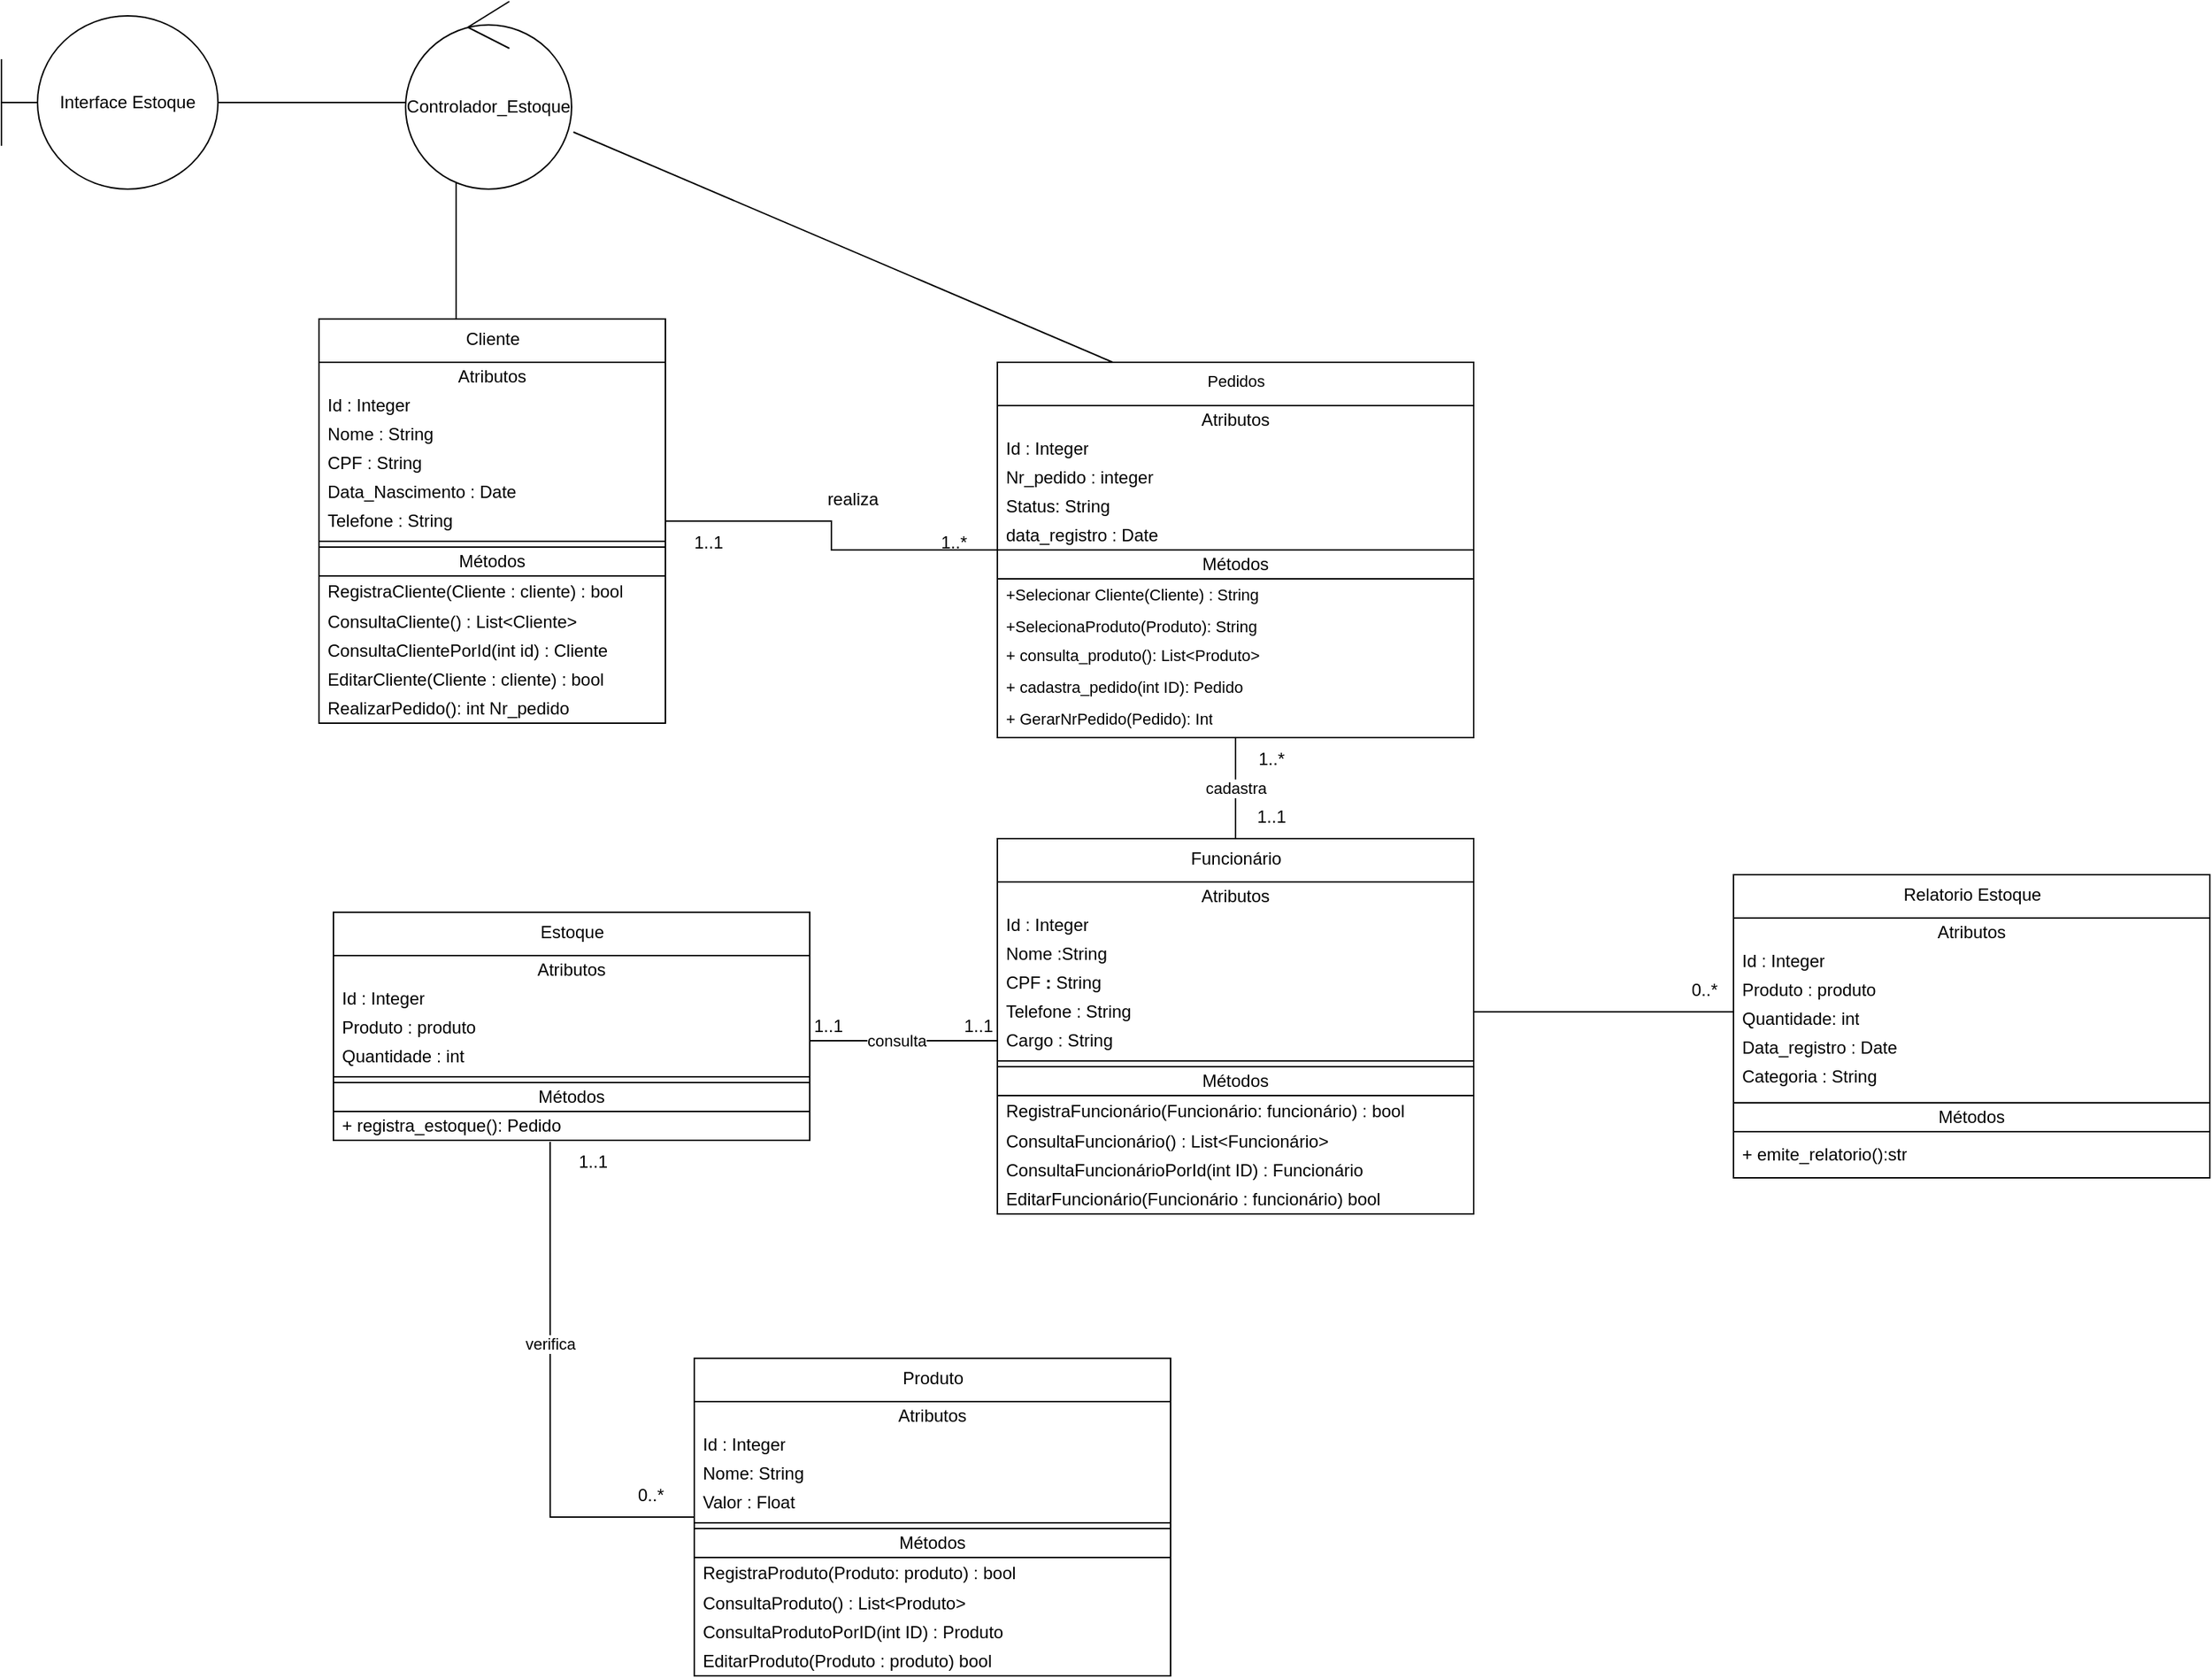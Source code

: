 <mxfile version="18.1.1" type="device"><diagram id="Cx4AztGt67KTtShkw5KA" name="Page-1"><mxGraphModel dx="4280" dy="1910" grid="1" gridSize="10" guides="1" tooltips="1" connect="1" arrows="1" fold="1" page="1" pageScale="1" pageWidth="827" pageHeight="1169" math="0" shadow="0"><root><mxCell id="0"/><mxCell id="1" parent="0"/><mxCell id="O37lfGcGA3Qx_IPbnRhA-3" style="edgeStyle=orthogonalEdgeStyle;rounded=0;orthogonalLoop=1;jettySize=auto;html=1;endArrow=none;endFill=0;" edge="1" parent="1" source="dHC5TxJik9N568IBiqkN-1" target="O37lfGcGA3Qx_IPbnRhA-2"><mxGeometry relative="1" as="geometry"><Array as="points"><mxPoint x="-185" y="280"/><mxPoint x="-185" y="280"/></Array></mxGeometry></mxCell><mxCell id="dHC5TxJik9N568IBiqkN-1" value="Cliente" style="swimlane;fontStyle=0;align=center;verticalAlign=top;childLayout=stackLayout;horizontal=1;startSize=30;horizontalStack=0;resizeParent=1;resizeParentMax=0;resizeLast=0;collapsible=0;marginBottom=0;html=1;" parent="1" vertex="1"><mxGeometry x="-280" y="320" width="240" height="280" as="geometry"/></mxCell><mxCell id="dHC5TxJik9N568IBiqkN-2" value="Atributos" style="text;html=1;strokeColor=none;fillColor=none;align=center;verticalAlign=middle;spacingLeft=4;spacingRight=4;overflow=hidden;rotatable=0;points=[[0,0.5],[1,0.5]];portConstraint=eastwest;" parent="dHC5TxJik9N568IBiqkN-1" vertex="1"><mxGeometry y="30" width="240" height="20" as="geometry"/></mxCell><mxCell id="dHC5TxJik9N568IBiqkN-14" value="Id : Integer" style="text;html=1;strokeColor=none;fillColor=none;align=left;verticalAlign=middle;spacingLeft=4;spacingRight=4;overflow=hidden;rotatable=0;points=[[0,0.5],[1,0.5]];portConstraint=eastwest;" parent="dHC5TxJik9N568IBiqkN-1" vertex="1"><mxGeometry y="50" width="240" height="20" as="geometry"/></mxCell><mxCell id="dHC5TxJik9N568IBiqkN-3" value="Nome : String" style="text;html=1;strokeColor=none;fillColor=none;align=left;verticalAlign=middle;spacingLeft=4;spacingRight=4;overflow=hidden;rotatable=0;points=[[0,0.5],[1,0.5]];portConstraint=eastwest;" parent="dHC5TxJik9N568IBiqkN-1" vertex="1"><mxGeometry y="70" width="240" height="20" as="geometry"/></mxCell><mxCell id="dHC5TxJik9N568IBiqkN-11" value="CPF :&amp;nbsp;String" style="text;html=1;strokeColor=none;fillColor=none;align=left;verticalAlign=middle;spacingLeft=4;spacingRight=4;overflow=hidden;rotatable=0;points=[[0,0.5],[1,0.5]];portConstraint=eastwest;" parent="dHC5TxJik9N568IBiqkN-1" vertex="1"><mxGeometry y="90" width="240" height="20" as="geometry"/></mxCell><mxCell id="dHC5TxJik9N568IBiqkN-12" value="Data_Nascimento :&amp;nbsp;Date" style="text;html=1;strokeColor=none;fillColor=none;align=left;verticalAlign=middle;spacingLeft=4;spacingRight=4;overflow=hidden;rotatable=0;points=[[0,0.5],[1,0.5]];portConstraint=eastwest;" parent="dHC5TxJik9N568IBiqkN-1" vertex="1"><mxGeometry y="110" width="240" height="20" as="geometry"/></mxCell><mxCell id="dHC5TxJik9N568IBiqkN-16" value="Telefone :&amp;nbsp;String" style="text;html=1;strokeColor=none;fillColor=none;align=left;verticalAlign=middle;spacingLeft=4;spacingRight=4;overflow=hidden;rotatable=0;points=[[0,0.5],[1,0.5]];portConstraint=eastwest;" parent="dHC5TxJik9N568IBiqkN-1" vertex="1"><mxGeometry y="130" width="240" height="20" as="geometry"/></mxCell><mxCell id="dHC5TxJik9N568IBiqkN-6" value="" style="line;strokeWidth=1;fillColor=none;align=left;verticalAlign=middle;spacingTop=-1;spacingLeft=3;spacingRight=3;rotatable=0;labelPosition=right;points=[];portConstraint=eastwest;" parent="dHC5TxJik9N568IBiqkN-1" vertex="1"><mxGeometry y="150" width="240" height="8" as="geometry"/></mxCell><mxCell id="dHC5TxJik9N568IBiqkN-7" value="Métodos" style="text;html=1;strokeColor=default;fillColor=none;align=center;verticalAlign=middle;spacingLeft=4;spacingRight=4;overflow=hidden;rotatable=0;points=[[0,0.5],[1,0.5]];portConstraint=eastwest;" parent="dHC5TxJik9N568IBiqkN-1" vertex="1"><mxGeometry y="158" width="240" height="20" as="geometry"/></mxCell><mxCell id="dHC5TxJik9N568IBiqkN-8" value="RegistraCliente(Cliente : cliente) : bool" style="text;html=1;strokeColor=none;fillColor=none;align=left;verticalAlign=middle;spacingLeft=4;spacingRight=4;overflow=hidden;rotatable=0;points=[[0,0.5],[1,0.5]];portConstraint=eastwest;" parent="dHC5TxJik9N568IBiqkN-1" vertex="1"><mxGeometry y="178" width="240" height="22" as="geometry"/></mxCell><mxCell id="dHC5TxJik9N568IBiqkN-15" value="ConsultaCliente() : List&amp;lt;Cliente&amp;gt;" style="text;html=1;strokeColor=none;fillColor=none;align=left;verticalAlign=middle;spacingLeft=4;spacingRight=4;overflow=hidden;rotatable=0;points=[[0,0.5],[1,0.5]];portConstraint=eastwest;" parent="dHC5TxJik9N568IBiqkN-1" vertex="1"><mxGeometry y="200" width="240" height="20" as="geometry"/></mxCell><mxCell id="dHC5TxJik9N568IBiqkN-17" value="ConsultaClientePorId(int id) : Cliente" style="text;html=1;strokeColor=none;fillColor=none;align=left;verticalAlign=middle;spacingLeft=4;spacingRight=4;overflow=hidden;rotatable=0;points=[[0,0.5],[1,0.5]];portConstraint=eastwest;" parent="dHC5TxJik9N568IBiqkN-1" vertex="1"><mxGeometry y="220" width="240" height="20" as="geometry"/></mxCell><mxCell id="dHC5TxJik9N568IBiqkN-57" value="EditarCliente(Cliente : cliente) : bool&amp;nbsp;" style="text;html=1;strokeColor=none;fillColor=none;align=left;verticalAlign=middle;spacingLeft=4;spacingRight=4;overflow=hidden;rotatable=0;points=[[0,0.5],[1,0.5]];portConstraint=eastwest;" parent="dHC5TxJik9N568IBiqkN-1" vertex="1"><mxGeometry y="240" width="240" height="20" as="geometry"/></mxCell><mxCell id="dHC5TxJik9N568IBiqkN-87" value="RealizarPedido(): int Nr_pedido" style="text;html=1;strokeColor=none;fillColor=none;align=left;verticalAlign=middle;spacingLeft=4;spacingRight=4;overflow=hidden;rotatable=0;points=[[0,0.5],[1,0.5]];portConstraint=eastwest;" parent="dHC5TxJik9N568IBiqkN-1" vertex="1"><mxGeometry y="260" width="240" height="20" as="geometry"/></mxCell><mxCell id="dHC5TxJik9N568IBiqkN-44" value="Funcionário" style="swimlane;fontStyle=0;align=center;verticalAlign=top;childLayout=stackLayout;horizontal=1;startSize=30;horizontalStack=0;resizeParent=1;resizeParentMax=0;resizeLast=0;collapsible=0;marginBottom=0;html=1;" parent="1" vertex="1"><mxGeometry x="190" y="680" width="330" height="260" as="geometry"/></mxCell><mxCell id="dHC5TxJik9N568IBiqkN-58" value="Atributos" style="text;html=1;strokeColor=none;fillColor=none;align=center;verticalAlign=middle;spacingLeft=4;spacingRight=4;overflow=hidden;rotatable=0;points=[[0,0.5],[1,0.5]];portConstraint=eastwest;" parent="dHC5TxJik9N568IBiqkN-44" vertex="1"><mxGeometry y="30" width="330" height="20" as="geometry"/></mxCell><mxCell id="dHC5TxJik9N568IBiqkN-46" value="Id : Integer" style="text;html=1;strokeColor=none;fillColor=none;align=left;verticalAlign=middle;spacingLeft=4;spacingRight=4;overflow=hidden;rotatable=0;points=[[0,0.5],[1,0.5]];portConstraint=eastwest;" parent="dHC5TxJik9N568IBiqkN-44" vertex="1"><mxGeometry y="50" width="330" height="20" as="geometry"/></mxCell><mxCell id="dHC5TxJik9N568IBiqkN-47" value="Nome :String" style="text;html=1;strokeColor=none;fillColor=none;align=left;verticalAlign=middle;spacingLeft=4;spacingRight=4;overflow=hidden;rotatable=0;points=[[0,0.5],[1,0.5]];portConstraint=eastwest;" parent="dHC5TxJik9N568IBiqkN-44" vertex="1"><mxGeometry y="70" width="330" height="20" as="geometry"/></mxCell><mxCell id="dHC5TxJik9N568IBiqkN-48" value="CPF &lt;b&gt;: &lt;/b&gt;String" style="text;html=1;strokeColor=none;fillColor=none;align=left;verticalAlign=middle;spacingLeft=4;spacingRight=4;overflow=hidden;rotatable=0;points=[[0,0.5],[1,0.5]];portConstraint=eastwest;" parent="dHC5TxJik9N568IBiqkN-44" vertex="1"><mxGeometry y="90" width="330" height="20" as="geometry"/></mxCell><mxCell id="dHC5TxJik9N568IBiqkN-49" value="Telefone : String" style="text;html=1;strokeColor=none;fillColor=none;align=left;verticalAlign=middle;spacingLeft=4;spacingRight=4;overflow=hidden;rotatable=0;points=[[0,0.5],[1,0.5]];portConstraint=eastwest;" parent="dHC5TxJik9N568IBiqkN-44" vertex="1"><mxGeometry y="110" width="330" height="20" as="geometry"/></mxCell><mxCell id="dHC5TxJik9N568IBiqkN-50" value="Cargo : String" style="text;html=1;strokeColor=none;fillColor=none;align=left;verticalAlign=middle;spacingLeft=4;spacingRight=4;overflow=hidden;rotatable=0;points=[[0,0.5],[1,0.5]];portConstraint=eastwest;" parent="dHC5TxJik9N568IBiqkN-44" vertex="1"><mxGeometry y="130" width="330" height="20" as="geometry"/></mxCell><mxCell id="dHC5TxJik9N568IBiqkN-51" value="" style="line;strokeWidth=1;fillColor=none;align=left;verticalAlign=middle;spacingTop=-1;spacingLeft=3;spacingRight=3;rotatable=0;labelPosition=right;points=[];portConstraint=eastwest;" parent="dHC5TxJik9N568IBiqkN-44" vertex="1"><mxGeometry y="150" width="330" height="8" as="geometry"/></mxCell><mxCell id="dHC5TxJik9N568IBiqkN-59" value="Métodos" style="text;html=1;strokeColor=default;fillColor=none;align=center;verticalAlign=middle;spacingLeft=4;spacingRight=4;overflow=hidden;rotatable=0;points=[[0,0.5],[1,0.5]];portConstraint=eastwest;" parent="dHC5TxJik9N568IBiqkN-44" vertex="1"><mxGeometry y="158" width="330" height="20" as="geometry"/></mxCell><mxCell id="dHC5TxJik9N568IBiqkN-53" value="RegistraFuncionário(Funcionário: funcionário) : bool" style="text;html=1;strokeColor=none;fillColor=none;align=left;verticalAlign=middle;spacingLeft=4;spacingRight=4;overflow=hidden;rotatable=0;points=[[0,0.5],[1,0.5]];portConstraint=eastwest;" parent="dHC5TxJik9N568IBiqkN-44" vertex="1"><mxGeometry y="178" width="330" height="22" as="geometry"/></mxCell><mxCell id="dHC5TxJik9N568IBiqkN-54" value="ConsultaFuncionário() : List&amp;lt;Funcionário&amp;gt;" style="text;html=1;strokeColor=none;fillColor=none;align=left;verticalAlign=middle;spacingLeft=4;spacingRight=4;overflow=hidden;rotatable=0;points=[[0,0.5],[1,0.5]];portConstraint=eastwest;" parent="dHC5TxJik9N568IBiqkN-44" vertex="1"><mxGeometry y="200" width="330" height="20" as="geometry"/></mxCell><mxCell id="dHC5TxJik9N568IBiqkN-60" value="ConsultaFuncionárioPorId(int ID) : Funcionário" style="text;html=1;strokeColor=none;fillColor=none;align=left;verticalAlign=middle;spacingLeft=4;spacingRight=4;overflow=hidden;rotatable=0;points=[[0,0.5],[1,0.5]];portConstraint=eastwest;" parent="dHC5TxJik9N568IBiqkN-44" vertex="1"><mxGeometry y="220" width="330" height="20" as="geometry"/></mxCell><mxCell id="dHC5TxJik9N568IBiqkN-55" value="EditarFuncionário(Funcionário&amp;nbsp;: funcionário) bool" style="text;html=1;strokeColor=none;fillColor=none;align=left;verticalAlign=middle;spacingLeft=4;spacingRight=4;overflow=hidden;rotatable=0;points=[[0,0.5],[1,0.5]];portConstraint=eastwest;" parent="dHC5TxJik9N568IBiqkN-44" vertex="1"><mxGeometry y="240" width="330" height="20" as="geometry"/></mxCell><mxCell id="cuk9OXNKnOFUyl_-UuKK-25" value="verifica" style="edgeStyle=orthogonalEdgeStyle;rounded=0;orthogonalLoop=1;jettySize=auto;html=1;endArrow=none;endFill=0;entryX=0.455;entryY=1.05;entryDx=0;entryDy=0;entryPerimeter=0;" parent="1" source="dHC5TxJik9N568IBiqkN-61" target="cuk9OXNKnOFUyl_-UuKK-5" edge="1"><mxGeometry x="0.222" relative="1" as="geometry"><mxPoint x="350" y="980" as="targetPoint"/><Array as="points"><mxPoint x="-120" y="1150"/></Array><mxPoint as="offset"/></mxGeometry></mxCell><mxCell id="dHC5TxJik9N568IBiqkN-61" value="Produto" style="swimlane;fontStyle=0;align=center;verticalAlign=top;childLayout=stackLayout;horizontal=1;startSize=30;horizontalStack=0;resizeParent=1;resizeParentMax=0;resizeLast=0;collapsible=0;marginBottom=0;html=1;" parent="1" vertex="1"><mxGeometry x="-20" y="1040" width="330" height="220" as="geometry"/></mxCell><mxCell id="dHC5TxJik9N568IBiqkN-62" value="Atributos" style="text;html=1;strokeColor=none;fillColor=none;align=center;verticalAlign=middle;spacingLeft=4;spacingRight=4;overflow=hidden;rotatable=0;points=[[0,0.5],[1,0.5]];portConstraint=eastwest;" parent="dHC5TxJik9N568IBiqkN-61" vertex="1"><mxGeometry y="30" width="330" height="20" as="geometry"/></mxCell><mxCell id="dHC5TxJik9N568IBiqkN-63" value="Id : Integer" style="text;html=1;strokeColor=none;fillColor=none;align=left;verticalAlign=middle;spacingLeft=4;spacingRight=4;overflow=hidden;rotatable=0;points=[[0,0.5],[1,0.5]];portConstraint=eastwest;" parent="dHC5TxJik9N568IBiqkN-61" vertex="1"><mxGeometry y="50" width="330" height="20" as="geometry"/></mxCell><mxCell id="dHC5TxJik9N568IBiqkN-67" value="Nome: String" style="text;html=1;strokeColor=none;fillColor=none;align=left;verticalAlign=middle;spacingLeft=4;spacingRight=4;overflow=hidden;rotatable=0;points=[[0,0.5],[1,0.5]];portConstraint=eastwest;" parent="dHC5TxJik9N568IBiqkN-61" vertex="1"><mxGeometry y="70" width="330" height="20" as="geometry"/></mxCell><mxCell id="dHC5TxJik9N568IBiqkN-74" value="Valor : Float" style="text;html=1;strokeColor=none;fillColor=none;align=left;verticalAlign=middle;spacingLeft=4;spacingRight=4;overflow=hidden;rotatable=0;points=[[0,0.5],[1,0.5]];portConstraint=eastwest;" parent="dHC5TxJik9N568IBiqkN-61" vertex="1"><mxGeometry y="90" width="330" height="20" as="geometry"/></mxCell><mxCell id="dHC5TxJik9N568IBiqkN-68" value="" style="line;strokeWidth=1;fillColor=none;align=left;verticalAlign=middle;spacingTop=-1;spacingLeft=3;spacingRight=3;rotatable=0;labelPosition=right;points=[];portConstraint=eastwest;" parent="dHC5TxJik9N568IBiqkN-61" vertex="1"><mxGeometry y="110" width="330" height="8" as="geometry"/></mxCell><mxCell id="dHC5TxJik9N568IBiqkN-69" value="Métodos" style="text;html=1;strokeColor=default;fillColor=none;align=center;verticalAlign=middle;spacingLeft=4;spacingRight=4;overflow=hidden;rotatable=0;points=[[0,0.5],[1,0.5]];portConstraint=eastwest;" parent="dHC5TxJik9N568IBiqkN-61" vertex="1"><mxGeometry y="118" width="330" height="20" as="geometry"/></mxCell><mxCell id="dHC5TxJik9N568IBiqkN-70" value="RegistraProduto(Produto: produto) : bool" style="text;html=1;strokeColor=none;fillColor=none;align=left;verticalAlign=middle;spacingLeft=4;spacingRight=4;overflow=hidden;rotatable=0;points=[[0,0.5],[1,0.5]];portConstraint=eastwest;" parent="dHC5TxJik9N568IBiqkN-61" vertex="1"><mxGeometry y="138" width="330" height="22" as="geometry"/></mxCell><mxCell id="dHC5TxJik9N568IBiqkN-71" value="ConsultaProduto() : List&amp;lt;Produto&amp;gt;" style="text;html=1;strokeColor=none;fillColor=none;align=left;verticalAlign=middle;spacingLeft=4;spacingRight=4;overflow=hidden;rotatable=0;points=[[0,0.5],[1,0.5]];portConstraint=eastwest;" parent="dHC5TxJik9N568IBiqkN-61" vertex="1"><mxGeometry y="160" width="330" height="20" as="geometry"/></mxCell><mxCell id="dHC5TxJik9N568IBiqkN-72" value="ConsultaProdutoPorID(int ID) : Produto&lt;span style=&quot;white-space: pre&quot;&gt;&#9;&lt;/span&gt;&lt;span style=&quot;white-space: pre&quot;&gt;&#9;&lt;/span&gt;&lt;br&gt;" style="text;html=1;strokeColor=none;fillColor=none;align=left;verticalAlign=middle;spacingLeft=4;spacingRight=4;overflow=hidden;rotatable=0;points=[[0,0.5],[1,0.5]];portConstraint=eastwest;" parent="dHC5TxJik9N568IBiqkN-61" vertex="1"><mxGeometry y="180" width="330" height="20" as="geometry"/></mxCell><mxCell id="dHC5TxJik9N568IBiqkN-73" value="EditarProduto(Produto : produto) bool" style="text;html=1;strokeColor=none;fillColor=none;align=left;verticalAlign=middle;spacingLeft=4;spacingRight=4;overflow=hidden;rotatable=0;points=[[0,0.5],[1,0.5]];portConstraint=eastwest;" parent="dHC5TxJik9N568IBiqkN-61" vertex="1"><mxGeometry y="200" width="330" height="20" as="geometry"/></mxCell><mxCell id="cuk9OXNKnOFUyl_-UuKK-11" style="edgeStyle=orthogonalEdgeStyle;rounded=0;orthogonalLoop=1;jettySize=auto;html=1;entryX=1;entryY=0.5;entryDx=0;entryDy=0;endArrow=none;endFill=0;" parent="1" source="dHC5TxJik9N568IBiqkN-75" target="dHC5TxJik9N568IBiqkN-16" edge="1"><mxGeometry relative="1" as="geometry"/></mxCell><mxCell id="cuk9OXNKnOFUyl_-UuKK-15" value="cadastra" style="edgeStyle=orthogonalEdgeStyle;rounded=0;orthogonalLoop=1;jettySize=auto;html=1;endArrow=none;endFill=0;" parent="1" source="dHC5TxJik9N568IBiqkN-75" target="dHC5TxJik9N568IBiqkN-44" edge="1"><mxGeometry relative="1" as="geometry"/></mxCell><mxCell id="dHC5TxJik9N568IBiqkN-75" value="Pedidos" style="swimlane;fontStyle=0;align=center;verticalAlign=top;childLayout=stackLayout;horizontal=1;startSize=30;horizontalStack=0;resizeParent=1;resizeParentMax=0;resizeLast=0;collapsible=0;marginBottom=0;html=1;swimlaneLine=1;fillColor=none;fontSize=11;" parent="1" vertex="1"><mxGeometry x="190" y="350" width="330" height="260" as="geometry"/></mxCell><mxCell id="dHC5TxJik9N568IBiqkN-76" value="Atributos" style="text;html=1;strokeColor=none;fillColor=none;align=center;verticalAlign=middle;spacingLeft=4;spacingRight=4;overflow=hidden;rotatable=0;points=[[0,0.5],[1,0.5]];portConstraint=eastwest;" parent="dHC5TxJik9N568IBiqkN-75" vertex="1"><mxGeometry y="30" width="330" height="20" as="geometry"/></mxCell><mxCell id="dHC5TxJik9N568IBiqkN-77" value="Id : Integer" style="text;html=1;strokeColor=none;fillColor=none;align=left;verticalAlign=middle;spacingLeft=4;spacingRight=4;overflow=hidden;rotatable=0;points=[[0,0.5],[1,0.5]];portConstraint=eastwest;" parent="dHC5TxJik9N568IBiqkN-75" vertex="1"><mxGeometry y="50" width="330" height="20" as="geometry"/></mxCell><mxCell id="dHC5TxJik9N568IBiqkN-78" value="Nr_pedido : integer" style="text;html=1;strokeColor=none;fillColor=none;align=left;verticalAlign=middle;spacingLeft=4;spacingRight=4;overflow=hidden;rotatable=0;points=[[0,0.5],[1,0.5]];portConstraint=eastwest;" parent="dHC5TxJik9N568IBiqkN-75" vertex="1"><mxGeometry y="70" width="330" height="20" as="geometry"/></mxCell><mxCell id="dHC5TxJik9N568IBiqkN-86" value="Status: String" style="text;html=1;strokeColor=none;fillColor=none;align=left;verticalAlign=middle;spacingLeft=4;spacingRight=4;overflow=hidden;rotatable=0;points=[[0,0.5],[1,0.5]];portConstraint=eastwest;" parent="dHC5TxJik9N568IBiqkN-75" vertex="1"><mxGeometry y="90" width="330" height="20" as="geometry"/></mxCell><mxCell id="dHC5TxJik9N568IBiqkN-79" value="data_registro : Date" style="text;html=1;strokeColor=none;fillColor=none;align=left;verticalAlign=middle;spacingLeft=4;spacingRight=4;overflow=hidden;rotatable=0;points=[[0,0.5],[1,0.5]];portConstraint=eastwest;" parent="dHC5TxJik9N568IBiqkN-75" vertex="1"><mxGeometry y="110" width="330" height="20" as="geometry"/></mxCell><mxCell id="dHC5TxJik9N568IBiqkN-81" value="Métodos&lt;br&gt;" style="text;html=1;strokeColor=default;fillColor=none;align=center;verticalAlign=middle;spacingLeft=4;spacingRight=4;overflow=hidden;rotatable=0;points=[[0,0.5],[1,0.5]];portConstraint=eastwest;" parent="dHC5TxJik9N568IBiqkN-75" vertex="1"><mxGeometry y="130" width="330" height="20" as="geometry"/></mxCell><mxCell id="O37lfGcGA3Qx_IPbnRhA-8" value="+Selecionar Cliente(Cliente) : String" style="text;html=1;strokeColor=none;fillColor=none;align=left;verticalAlign=middle;spacingLeft=4;spacingRight=4;overflow=hidden;rotatable=0;points=[[0,0.5],[1,0.5]];portConstraint=eastwest;opacity=90;fontSize=11;" vertex="1" parent="dHC5TxJik9N568IBiqkN-75"><mxGeometry y="150" width="330" height="22" as="geometry"/></mxCell><mxCell id="O37lfGcGA3Qx_IPbnRhA-9" value="+SelecionaProduto(Produto): String" style="text;html=1;strokeColor=none;fillColor=none;align=left;verticalAlign=middle;spacingLeft=4;spacingRight=4;overflow=hidden;rotatable=0;points=[[0,0.5],[1,0.5]];portConstraint=eastwest;opacity=90;fontSize=11;" vertex="1" parent="dHC5TxJik9N568IBiqkN-75"><mxGeometry y="172" width="330" height="22" as="geometry"/></mxCell><mxCell id="O37lfGcGA3Qx_IPbnRhA-11" value="&lt;div&gt;+ consulta_produto(): List&amp;lt;Produto&amp;gt;&lt;/div&gt;&lt;div&gt;&lt;br style=&quot;font-size: 12px;&quot;&gt;&lt;/div&gt;" style="text;html=1;strokeColor=none;fillColor=none;align=left;verticalAlign=middle;spacingLeft=4;spacingRight=4;overflow=hidden;rotatable=0;points=[[0,0.5],[1,0.5]];portConstraint=eastwest;opacity=90;fontSize=11;" vertex="1" parent="dHC5TxJik9N568IBiqkN-75"><mxGeometry y="194" width="330" height="22" as="geometry"/></mxCell><mxCell id="O37lfGcGA3Qx_IPbnRhA-12" value="&lt;div&gt;+ cadastra_pedido(int ID): Pedido&lt;/div&gt;&lt;div&gt;&lt;br&gt;&lt;/div&gt;&lt;div&gt;&lt;br style=&quot;font-size: 12px;&quot;&gt;&lt;/div&gt;" style="text;html=1;strokeColor=none;fillColor=none;align=left;verticalAlign=middle;spacingLeft=4;spacingRight=4;overflow=hidden;rotatable=0;points=[[0,0.5],[1,0.5]];portConstraint=eastwest;opacity=90;fontSize=11;" vertex="1" parent="dHC5TxJik9N568IBiqkN-75"><mxGeometry y="216" width="330" height="22" as="geometry"/></mxCell><mxCell id="O37lfGcGA3Qx_IPbnRhA-24" value="&lt;div&gt;+ GerarNrPedido(Pedido): Int&lt;/div&gt;&lt;div&gt;&lt;br&gt;&lt;/div&gt;&lt;div&gt;&lt;br style=&quot;font-size: 12px;&quot;&gt;&lt;/div&gt;" style="text;html=1;strokeColor=none;fillColor=none;align=left;verticalAlign=middle;spacingLeft=4;spacingRight=4;overflow=hidden;rotatable=0;points=[[0,0.5],[1,0.5]];portConstraint=eastwest;opacity=90;fontSize=11;" vertex="1" parent="dHC5TxJik9N568IBiqkN-75"><mxGeometry y="238" width="330" height="22" as="geometry"/></mxCell><mxCell id="dHC5TxJik9N568IBiqkN-88" value="Estoque" style="swimlane;fontStyle=0;align=center;verticalAlign=top;childLayout=stackLayout;horizontal=1;startSize=30;horizontalStack=0;resizeParent=1;resizeParentMax=0;resizeLast=0;collapsible=0;marginBottom=0;html=1;" parent="1" vertex="1"><mxGeometry x="-270" y="731" width="330" height="158" as="geometry"/></mxCell><mxCell id="dHC5TxJik9N568IBiqkN-89" value="Atributos" style="text;html=1;strokeColor=none;fillColor=none;align=center;verticalAlign=middle;spacingLeft=4;spacingRight=4;overflow=hidden;rotatable=0;points=[[0,0.5],[1,0.5]];portConstraint=eastwest;" parent="dHC5TxJik9N568IBiqkN-88" vertex="1"><mxGeometry y="30" width="330" height="20" as="geometry"/></mxCell><mxCell id="dHC5TxJik9N568IBiqkN-90" value="Id : Integer" style="text;html=1;strokeColor=none;fillColor=none;align=left;verticalAlign=middle;spacingLeft=4;spacingRight=4;overflow=hidden;rotatable=0;points=[[0,0.5],[1,0.5]];portConstraint=eastwest;" parent="dHC5TxJik9N568IBiqkN-88" vertex="1"><mxGeometry y="50" width="330" height="20" as="geometry"/></mxCell><mxCell id="dHC5TxJik9N568IBiqkN-92" value="Produto : produto" style="text;html=1;strokeColor=none;fillColor=none;align=left;verticalAlign=middle;spacingLeft=4;spacingRight=4;overflow=hidden;rotatable=0;points=[[0,0.5],[1,0.5]];portConstraint=eastwest;" parent="dHC5TxJik9N568IBiqkN-88" vertex="1"><mxGeometry y="70" width="330" height="20" as="geometry"/></mxCell><mxCell id="dHC5TxJik9N568IBiqkN-93" value="Quantidade : int" style="text;html=1;strokeColor=none;fillColor=none;align=left;verticalAlign=middle;spacingLeft=4;spacingRight=4;overflow=hidden;rotatable=0;points=[[0,0.5],[1,0.5]];portConstraint=eastwest;" parent="dHC5TxJik9N568IBiqkN-88" vertex="1"><mxGeometry y="90" width="330" height="20" as="geometry"/></mxCell><mxCell id="dHC5TxJik9N568IBiqkN-94" value="" style="line;strokeWidth=1;fillColor=none;align=left;verticalAlign=middle;spacingTop=-1;spacingLeft=3;spacingRight=3;rotatable=0;labelPosition=right;points=[];portConstraint=eastwest;" parent="dHC5TxJik9N568IBiqkN-88" vertex="1"><mxGeometry y="110" width="330" height="8" as="geometry"/></mxCell><mxCell id="dHC5TxJik9N568IBiqkN-95" value="Métodos" style="text;html=1;strokeColor=default;fillColor=none;align=center;verticalAlign=middle;spacingLeft=4;spacingRight=4;overflow=hidden;rotatable=0;points=[[0,0.5],[1,0.5]];portConstraint=eastwest;" parent="dHC5TxJik9N568IBiqkN-88" vertex="1"><mxGeometry y="118" width="330" height="20" as="geometry"/></mxCell><mxCell id="cuk9OXNKnOFUyl_-UuKK-5" value="+ registra_estoque(): Pedido" style="text;html=1;strokeColor=none;fillColor=none;align=left;verticalAlign=middle;spacingLeft=4;spacingRight=4;overflow=hidden;rotatable=0;points=[[0,0.5],[1,0.5]];portConstraint=eastwest;" parent="dHC5TxJik9N568IBiqkN-88" vertex="1"><mxGeometry y="138" width="330" height="20" as="geometry"/></mxCell><mxCell id="dHC5TxJik9N568IBiqkN-96" value="Relatorio Estoque" style="swimlane;fontStyle=0;align=center;verticalAlign=top;childLayout=stackLayout;horizontal=1;startSize=30;horizontalStack=0;resizeParent=1;resizeParentMax=0;resizeLast=0;collapsible=0;marginBottom=0;html=1;" parent="1" vertex="1"><mxGeometry x="700" y="705" width="330" height="210" as="geometry"/></mxCell><mxCell id="dHC5TxJik9N568IBiqkN-97" value="Atributos" style="text;html=1;strokeColor=none;fillColor=none;align=center;verticalAlign=middle;spacingLeft=4;spacingRight=4;overflow=hidden;rotatable=0;points=[[0,0.5],[1,0.5]];portConstraint=eastwest;" parent="dHC5TxJik9N568IBiqkN-96" vertex="1"><mxGeometry y="30" width="330" height="20" as="geometry"/></mxCell><mxCell id="dHC5TxJik9N568IBiqkN-98" value="Id : Integer" style="text;html=1;strokeColor=none;fillColor=none;align=left;verticalAlign=middle;spacingLeft=4;spacingRight=4;overflow=hidden;rotatable=0;points=[[0,0.5],[1,0.5]];portConstraint=eastwest;" parent="dHC5TxJik9N568IBiqkN-96" vertex="1"><mxGeometry y="50" width="330" height="20" as="geometry"/></mxCell><mxCell id="dHC5TxJik9N568IBiqkN-99" value="Produto : produto" style="text;html=1;strokeColor=none;fillColor=none;align=left;verticalAlign=middle;spacingLeft=4;spacingRight=4;overflow=hidden;rotatable=0;points=[[0,0.5],[1,0.5]];portConstraint=eastwest;" parent="dHC5TxJik9N568IBiqkN-96" vertex="1"><mxGeometry y="70" width="330" height="20" as="geometry"/></mxCell><mxCell id="dHC5TxJik9N568IBiqkN-100" value="Quantidade: int" style="text;html=1;strokeColor=none;fillColor=none;align=left;verticalAlign=middle;spacingLeft=4;spacingRight=4;overflow=hidden;rotatable=0;points=[[0,0.5],[1,0.5]];portConstraint=eastwest;" parent="dHC5TxJik9N568IBiqkN-96" vertex="1"><mxGeometry y="90" width="330" height="20" as="geometry"/></mxCell><mxCell id="dHC5TxJik9N568IBiqkN-101" value="Data_registro : Date" style="text;html=1;strokeColor=none;fillColor=none;align=left;verticalAlign=middle;spacingLeft=4;spacingRight=4;overflow=hidden;rotatable=0;points=[[0,0.5],[1,0.5]];portConstraint=eastwest;" parent="dHC5TxJik9N568IBiqkN-96" vertex="1"><mxGeometry y="110" width="330" height="20" as="geometry"/></mxCell><mxCell id="dHC5TxJik9N568IBiqkN-104" value="Categoria : String" style="text;html=1;strokeColor=none;fillColor=none;align=left;verticalAlign=middle;spacingLeft=4;spacingRight=4;overflow=hidden;rotatable=0;points=[[0,0.5],[1,0.5]];portConstraint=eastwest;" parent="dHC5TxJik9N568IBiqkN-96" vertex="1"><mxGeometry y="130" width="330" height="20" as="geometry"/></mxCell><mxCell id="dHC5TxJik9N568IBiqkN-102" value="" style="line;strokeWidth=1;fillColor=none;align=left;verticalAlign=middle;spacingTop=-1;spacingLeft=3;spacingRight=3;rotatable=0;labelPosition=right;points=[];portConstraint=eastwest;strokeColor=none;" parent="dHC5TxJik9N568IBiqkN-96" vertex="1"><mxGeometry y="150" width="330" height="8" as="geometry"/></mxCell><mxCell id="cuk9OXNKnOFUyl_-UuKK-4" value="Métodos" style="text;html=1;strokeColor=default;fillColor=none;align=center;verticalAlign=middle;spacingLeft=4;spacingRight=4;overflow=hidden;rotatable=0;points=[[0,0.5],[1,0.5]];portConstraint=eastwest;" parent="dHC5TxJik9N568IBiqkN-96" vertex="1"><mxGeometry y="158" width="330" height="20" as="geometry"/></mxCell><mxCell id="dHC5TxJik9N568IBiqkN-103" value="+ emite_relatorio():str" style="text;html=1;strokeColor=none;fillColor=none;align=left;verticalAlign=middle;spacingLeft=4;spacingRight=4;overflow=hidden;rotatable=0;points=[[0,0.5],[1,0.5]];portConstraint=eastwest;" parent="dHC5TxJik9N568IBiqkN-96" vertex="1"><mxGeometry y="178" width="330" height="32" as="geometry"/></mxCell><mxCell id="cuk9OXNKnOFUyl_-UuKK-12" value="1..*" style="text;html=1;strokeColor=none;fillColor=none;align=center;verticalAlign=middle;whiteSpace=wrap;rounded=0;" parent="1" vertex="1"><mxGeometry x="130" y="460" width="60" height="30" as="geometry"/></mxCell><mxCell id="cuk9OXNKnOFUyl_-UuKK-13" value="1..1" style="text;html=1;strokeColor=none;fillColor=none;align=center;verticalAlign=middle;whiteSpace=wrap;rounded=0;" parent="1" vertex="1"><mxGeometry x="-40" y="460" width="60" height="30" as="geometry"/></mxCell><mxCell id="cuk9OXNKnOFUyl_-UuKK-14" value="realiza" style="text;html=1;strokeColor=none;fillColor=none;align=center;verticalAlign=middle;whiteSpace=wrap;rounded=0;" parent="1" vertex="1"><mxGeometry x="60" y="430" width="60" height="30" as="geometry"/></mxCell><mxCell id="cuk9OXNKnOFUyl_-UuKK-16" value="1..*" style="text;html=1;strokeColor=none;fillColor=none;align=center;verticalAlign=middle;whiteSpace=wrap;rounded=0;" parent="1" vertex="1"><mxGeometry x="350" y="610" width="60" height="30" as="geometry"/></mxCell><mxCell id="cuk9OXNKnOFUyl_-UuKK-17" value="1..1" style="text;html=1;strokeColor=none;fillColor=none;align=center;verticalAlign=middle;whiteSpace=wrap;rounded=0;" parent="1" vertex="1"><mxGeometry x="-120" y="889" width="60" height="30" as="geometry"/></mxCell><mxCell id="cuk9OXNKnOFUyl_-UuKK-18" value="1..1" style="text;html=1;strokeColor=none;fillColor=none;align=center;verticalAlign=middle;whiteSpace=wrap;rounded=0;" parent="1" vertex="1"><mxGeometry x="350" y="650" width="60" height="30" as="geometry"/></mxCell><mxCell id="cuk9OXNKnOFUyl_-UuKK-20" value="consulta" style="edgeStyle=orthogonalEdgeStyle;rounded=0;orthogonalLoop=1;jettySize=auto;html=1;entryX=1;entryY=0.5;entryDx=0;entryDy=0;endArrow=none;endFill=0;" parent="1" source="dHC5TxJik9N568IBiqkN-50" target="dHC5TxJik9N568IBiqkN-93" edge="1"><mxGeometry relative="1" as="geometry"><Array as="points"><mxPoint x="60" y="820"/></Array></mxGeometry></mxCell><mxCell id="cuk9OXNKnOFUyl_-UuKK-21" value="1..1" style="text;html=1;strokeColor=none;fillColor=none;align=center;verticalAlign=middle;whiteSpace=wrap;rounded=0;" parent="1" vertex="1"><mxGeometry x="43" y="795" width="60" height="30" as="geometry"/></mxCell><mxCell id="cuk9OXNKnOFUyl_-UuKK-23" value="1..1" style="text;html=1;strokeColor=none;fillColor=none;align=center;verticalAlign=middle;whiteSpace=wrap;rounded=0;" parent="1" vertex="1"><mxGeometry x="147" y="795" width="60" height="30" as="geometry"/></mxCell><mxCell id="cuk9OXNKnOFUyl_-UuKK-24" style="edgeStyle=orthogonalEdgeStyle;rounded=0;orthogonalLoop=1;jettySize=auto;html=1;entryX=0;entryY=0.5;entryDx=0;entryDy=0;endArrow=none;endFill=0;" parent="1" source="dHC5TxJik9N568IBiqkN-49" target="dHC5TxJik9N568IBiqkN-100" edge="1"><mxGeometry relative="1" as="geometry"><Array as="points"><mxPoint x="700" y="800"/></Array></mxGeometry></mxCell><mxCell id="cuk9OXNKnOFUyl_-UuKK-26" value="0..*" style="text;html=1;strokeColor=none;fillColor=none;align=center;verticalAlign=middle;whiteSpace=wrap;rounded=0;" parent="1" vertex="1"><mxGeometry x="-80" y="1120" width="60" height="30" as="geometry"/></mxCell><mxCell id="cuk9OXNKnOFUyl_-UuKK-27" value="0..*" style="text;html=1;strokeColor=none;fillColor=none;align=center;verticalAlign=middle;whiteSpace=wrap;rounded=0;" parent="1" vertex="1"><mxGeometry x="650" y="770" width="60" height="30" as="geometry"/></mxCell><mxCell id="O37lfGcGA3Qx_IPbnRhA-25" style="edgeStyle=orthogonalEdgeStyle;rounded=0;orthogonalLoop=1;jettySize=auto;html=1;fontSize=11;endArrow=none;endFill=0;" edge="1" parent="1" source="O37lfGcGA3Qx_IPbnRhA-1" target="O37lfGcGA3Qx_IPbnRhA-2"><mxGeometry relative="1" as="geometry"><Array as="points"><mxPoint x="-240" y="170"/><mxPoint x="-240" y="170"/></Array></mxGeometry></mxCell><mxCell id="O37lfGcGA3Qx_IPbnRhA-1" value="Interface Estoque" style="shape=umlBoundary;whiteSpace=wrap;html=1;" vertex="1" parent="1"><mxGeometry x="-500" y="110" width="150" height="120" as="geometry"/></mxCell><mxCell id="O37lfGcGA3Qx_IPbnRhA-2" value="Controlador_Estoque" style="ellipse;shape=umlControl;whiteSpace=wrap;html=1;" vertex="1" parent="1"><mxGeometry x="-220" y="100" width="115" height="130" as="geometry"/></mxCell><mxCell id="O37lfGcGA3Qx_IPbnRhA-5" value="" style="endArrow=none;html=1;rounded=0;entryX=1.011;entryY=0.696;entryDx=0;entryDy=0;entryPerimeter=0;endFill=0;" edge="1" parent="1" target="O37lfGcGA3Qx_IPbnRhA-2"><mxGeometry width="50" height="50" relative="1" as="geometry"><mxPoint x="270" y="350" as="sourcePoint"/><mxPoint x="-30" y="230" as="targetPoint"/></mxGeometry></mxCell></root></mxGraphModel></diagram></mxfile>